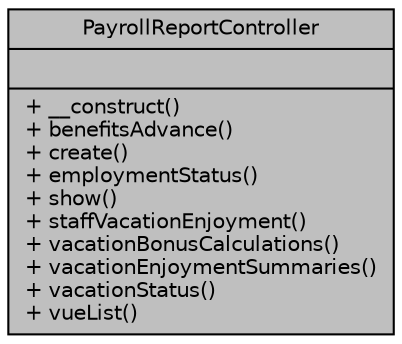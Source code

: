 digraph "PayrollReportController"
{
 // LATEX_PDF_SIZE
  bgcolor="transparent";
  edge [fontname="Helvetica",fontsize="10",labelfontname="Helvetica",labelfontsize="10"];
  node [fontname="Helvetica",fontsize="10",shape=record];
  Node1 [label="{PayrollReportController\n||+ __construct()\l+ benefitsAdvance()\l+ create()\l+ employmentStatus()\l+ show()\l+ staffVacationEnjoyment()\l+ vacationBonusCalculations()\l+ vacationEnjoymentSummaries()\l+ vacationStatus()\l+ vueList()\l}",height=0.2,width=0.4,color="black", fillcolor="grey75", style="filled", fontcolor="black",tooltip="Controlador que gestiona los reportes del módulo de talento humano."];
}
